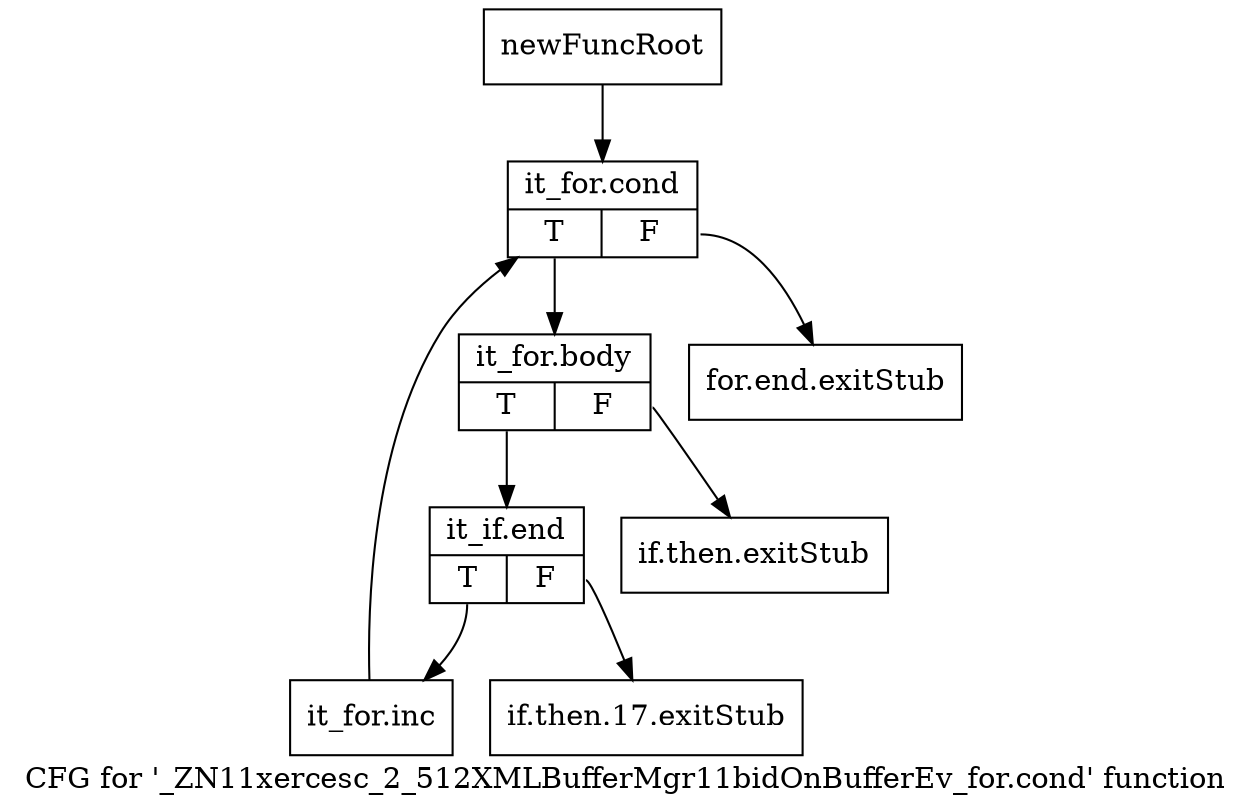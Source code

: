 digraph "CFG for '_ZN11xercesc_2_512XMLBufferMgr11bidOnBufferEv_for.cond' function" {
	label="CFG for '_ZN11xercesc_2_512XMLBufferMgr11bidOnBufferEv_for.cond' function";

	Node0x9aecf90 [shape=record,label="{newFuncRoot}"];
	Node0x9aecf90 -> Node0x9aed4c0;
	Node0x9aed3d0 [shape=record,label="{for.end.exitStub}"];
	Node0x9aed420 [shape=record,label="{if.then.exitStub}"];
	Node0x9aed470 [shape=record,label="{if.then.17.exitStub}"];
	Node0x9aed4c0 [shape=record,label="{it_for.cond|{<s0>T|<s1>F}}"];
	Node0x9aed4c0:s0 -> Node0x9aed510;
	Node0x9aed4c0:s1 -> Node0x9aed3d0;
	Node0x9aed510 [shape=record,label="{it_for.body|{<s0>T|<s1>F}}"];
	Node0x9aed510:s0 -> Node0x9aed560;
	Node0x9aed510:s1 -> Node0x9aed420;
	Node0x9aed560 [shape=record,label="{it_if.end|{<s0>T|<s1>F}}"];
	Node0x9aed560:s0 -> Node0x9aed5b0;
	Node0x9aed560:s1 -> Node0x9aed470;
	Node0x9aed5b0 [shape=record,label="{it_for.inc}"];
	Node0x9aed5b0 -> Node0x9aed4c0;
}
